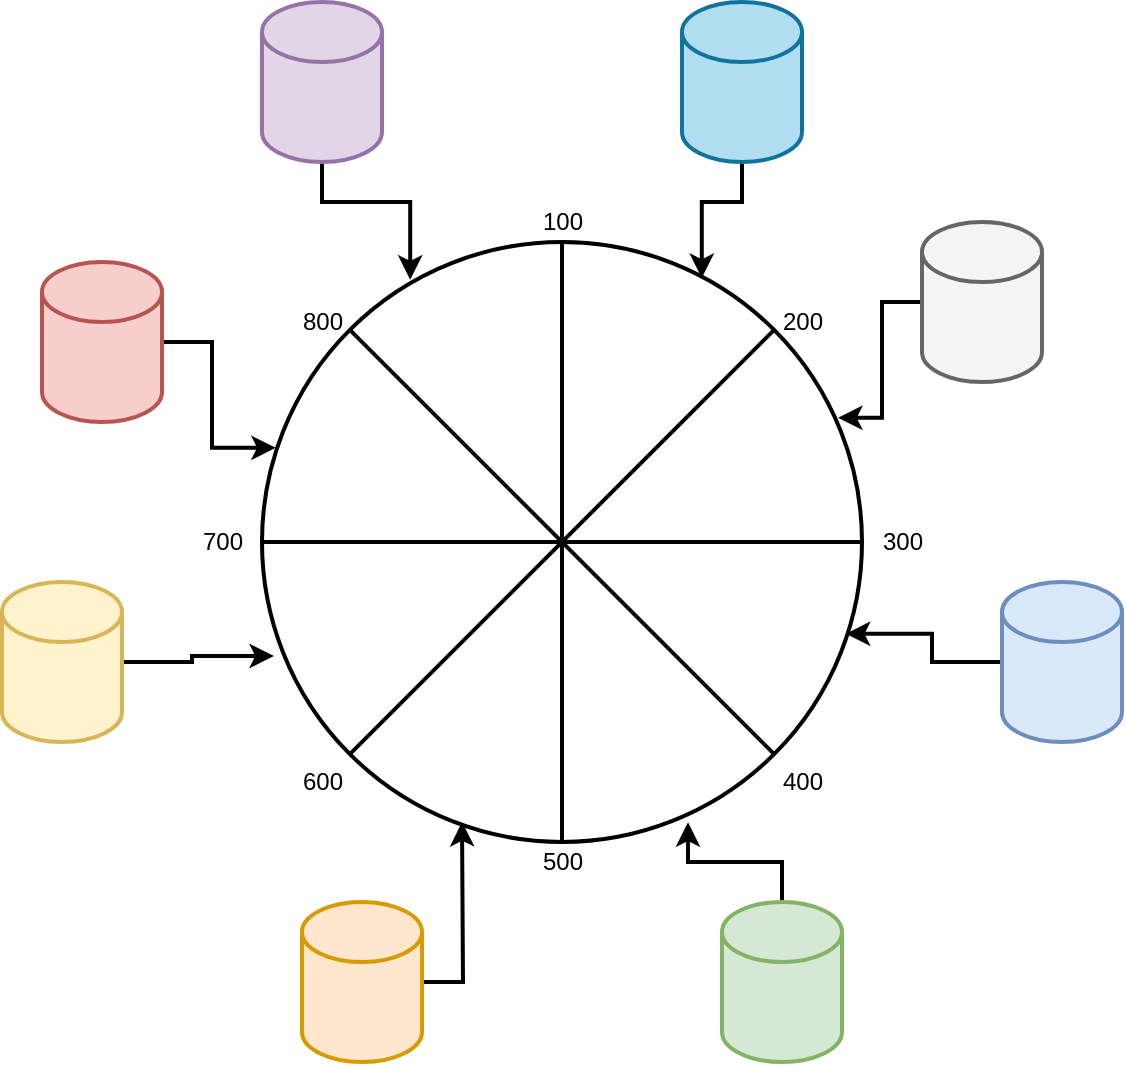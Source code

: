 <mxfile version="15.1.4" type="device"><diagram id="I1_tAQhaAygMECDM288k" name="Page-1"><mxGraphModel dx="2062" dy="1114" grid="1" gridSize="10" guides="1" tooltips="1" connect="1" arrows="1" fold="1" page="1" pageScale="1" pageWidth="850" pageHeight="1100" math="0" shadow="0"><root><mxCell id="0"/><mxCell id="1" parent="0"/><mxCell id="8dqfmMEQt9mVzfFPMXRm-20" style="edgeStyle=orthogonalEdgeStyle;rounded=0;orthogonalLoop=1;jettySize=auto;html=1;entryX=0.247;entryY=0.063;entryDx=0;entryDy=0;entryPerimeter=0;strokeWidth=2;" edge="1" parent="1" source="8dqfmMEQt9mVzfFPMXRm-1" target="8dqfmMEQt9mVzfFPMXRm-2"><mxGeometry relative="1" as="geometry"/></mxCell><mxCell id="8dqfmMEQt9mVzfFPMXRm-1" value="" style="shape=cylinder3;whiteSpace=wrap;html=1;boundedLbl=1;backgroundOutline=1;size=15;fillColor=#e1d5e7;strokeColor=#9673a6;strokeWidth=2;" vertex="1" parent="1"><mxGeometry x="240" y="180" width="60" height="80" as="geometry"/></mxCell><mxCell id="8dqfmMEQt9mVzfFPMXRm-12" value="100" style="text;html=1;align=center;verticalAlign=middle;resizable=0;points=[];autosize=1;strokeColor=none;fillColor=none;strokeWidth=2;" vertex="1" parent="1"><mxGeometry x="370" y="280" width="40" height="20" as="geometry"/></mxCell><mxCell id="8dqfmMEQt9mVzfFPMXRm-13" value="200" style="text;html=1;align=center;verticalAlign=middle;resizable=0;points=[];autosize=1;strokeColor=none;fillColor=none;strokeWidth=2;" vertex="1" parent="1"><mxGeometry x="490" y="330" width="40" height="20" as="geometry"/></mxCell><mxCell id="8dqfmMEQt9mVzfFPMXRm-14" value="300" style="text;html=1;align=center;verticalAlign=middle;resizable=0;points=[];autosize=1;strokeColor=none;fillColor=none;strokeWidth=2;" vertex="1" parent="1"><mxGeometry x="540" y="440" width="40" height="20" as="geometry"/></mxCell><mxCell id="8dqfmMEQt9mVzfFPMXRm-15" value="400" style="text;html=1;align=center;verticalAlign=middle;resizable=0;points=[];autosize=1;strokeColor=none;fillColor=none;strokeWidth=2;" vertex="1" parent="1"><mxGeometry x="490" y="560" width="40" height="20" as="geometry"/></mxCell><mxCell id="8dqfmMEQt9mVzfFPMXRm-16" value="500" style="text;html=1;align=center;verticalAlign=middle;resizable=0;points=[];autosize=1;strokeColor=none;fillColor=none;strokeWidth=2;" vertex="1" parent="1"><mxGeometry x="370" y="600" width="40" height="20" as="geometry"/></mxCell><mxCell id="8dqfmMEQt9mVzfFPMXRm-17" value="600" style="text;html=1;align=center;verticalAlign=middle;resizable=0;points=[];autosize=1;strokeColor=none;fillColor=none;strokeWidth=2;" vertex="1" parent="1"><mxGeometry x="250" y="560" width="40" height="20" as="geometry"/></mxCell><mxCell id="8dqfmMEQt9mVzfFPMXRm-18" value="700" style="text;html=1;align=center;verticalAlign=middle;resizable=0;points=[];autosize=1;strokeColor=none;fillColor=none;strokeWidth=2;" vertex="1" parent="1"><mxGeometry x="200" y="440" width="40" height="20" as="geometry"/></mxCell><mxCell id="8dqfmMEQt9mVzfFPMXRm-19" value="800" style="text;html=1;align=center;verticalAlign=middle;resizable=0;points=[];autosize=1;strokeColor=none;fillColor=none;strokeWidth=2;" vertex="1" parent="1"><mxGeometry x="250" y="330" width="40" height="20" as="geometry"/></mxCell><mxCell id="8dqfmMEQt9mVzfFPMXRm-21" style="edgeStyle=orthogonalEdgeStyle;rounded=0;orthogonalLoop=1;jettySize=auto;html=1;strokeWidth=2;" edge="1" parent="1" source="8dqfmMEQt9mVzfFPMXRm-22"><mxGeometry relative="1" as="geometry"><mxPoint x="340" y="590" as="targetPoint"/></mxGeometry></mxCell><mxCell id="8dqfmMEQt9mVzfFPMXRm-22" value="" style="shape=cylinder3;whiteSpace=wrap;html=1;boundedLbl=1;backgroundOutline=1;size=15;fillColor=#ffe6cc;strokeColor=#d79b00;strokeWidth=2;" vertex="1" parent="1"><mxGeometry x="260" y="630" width="60" height="80" as="geometry"/></mxCell><mxCell id="8dqfmMEQt9mVzfFPMXRm-23" style="edgeStyle=orthogonalEdgeStyle;rounded=0;orthogonalLoop=1;jettySize=auto;html=1;entryX=0.71;entryY=0.967;entryDx=0;entryDy=0;entryPerimeter=0;strokeWidth=2;" edge="1" parent="1" source="8dqfmMEQt9mVzfFPMXRm-24" target="8dqfmMEQt9mVzfFPMXRm-2"><mxGeometry relative="1" as="geometry"><mxPoint x="334.1" y="338.9" as="targetPoint"/></mxGeometry></mxCell><mxCell id="8dqfmMEQt9mVzfFPMXRm-24" value="" style="shape=cylinder3;whiteSpace=wrap;html=1;boundedLbl=1;backgroundOutline=1;size=15;fillColor=#d5e8d4;strokeColor=#82b366;strokeWidth=2;" vertex="1" parent="1"><mxGeometry x="470" y="630" width="60" height="80" as="geometry"/></mxCell><mxCell id="8dqfmMEQt9mVzfFPMXRm-25" style="edgeStyle=orthogonalEdgeStyle;rounded=0;orthogonalLoop=1;jettySize=auto;html=1;entryX=0.973;entryY=0.653;entryDx=0;entryDy=0;entryPerimeter=0;strokeWidth=2;" edge="1" parent="1" source="8dqfmMEQt9mVzfFPMXRm-26" target="8dqfmMEQt9mVzfFPMXRm-2"><mxGeometry relative="1" as="geometry"><mxPoint x="344.1" y="348.9" as="targetPoint"/></mxGeometry></mxCell><mxCell id="8dqfmMEQt9mVzfFPMXRm-26" value="" style="shape=cylinder3;whiteSpace=wrap;html=1;boundedLbl=1;backgroundOutline=1;size=15;fillColor=#dae8fc;strokeColor=#6c8ebf;strokeWidth=2;" vertex="1" parent="1"><mxGeometry x="610" y="470" width="60" height="80" as="geometry"/></mxCell><mxCell id="8dqfmMEQt9mVzfFPMXRm-27" style="edgeStyle=orthogonalEdgeStyle;rounded=0;orthogonalLoop=1;jettySize=auto;html=1;entryX=0.96;entryY=0.293;entryDx=0;entryDy=0;entryPerimeter=0;strokeWidth=2;" edge="1" parent="1" source="8dqfmMEQt9mVzfFPMXRm-28" target="8dqfmMEQt9mVzfFPMXRm-2"><mxGeometry relative="1" as="geometry"><mxPoint x="354.1" y="358.9" as="targetPoint"/></mxGeometry></mxCell><mxCell id="8dqfmMEQt9mVzfFPMXRm-28" value="" style="shape=cylinder3;whiteSpace=wrap;html=1;boundedLbl=1;backgroundOutline=1;size=15;fillColor=#f5f5f5;strokeColor=#666666;fontColor=#333333;strokeWidth=2;" vertex="1" parent="1"><mxGeometry x="570" y="290" width="60" height="80" as="geometry"/></mxCell><mxCell id="8dqfmMEQt9mVzfFPMXRm-29" style="edgeStyle=orthogonalEdgeStyle;rounded=0;orthogonalLoop=1;jettySize=auto;html=1;entryX=0.733;entryY=0.06;entryDx=0;entryDy=0;entryPerimeter=0;strokeWidth=2;" edge="1" parent="1" source="8dqfmMEQt9mVzfFPMXRm-30" target="8dqfmMEQt9mVzfFPMXRm-2"><mxGeometry relative="1" as="geometry"><mxPoint x="524.1" y="318.9" as="targetPoint"/></mxGeometry></mxCell><mxCell id="8dqfmMEQt9mVzfFPMXRm-30" value="" style="shape=cylinder3;whiteSpace=wrap;html=1;boundedLbl=1;backgroundOutline=1;size=15;fillColor=#b1ddf0;strokeColor=#10739e;strokeWidth=2;" vertex="1" parent="1"><mxGeometry x="450" y="180" width="60" height="80" as="geometry"/></mxCell><mxCell id="8dqfmMEQt9mVzfFPMXRm-31" style="edgeStyle=orthogonalEdgeStyle;rounded=0;orthogonalLoop=1;jettySize=auto;html=1;entryX=0.023;entryY=0.343;entryDx=0;entryDy=0;entryPerimeter=0;strokeWidth=2;" edge="1" parent="1" source="8dqfmMEQt9mVzfFPMXRm-32" target="8dqfmMEQt9mVzfFPMXRm-2"><mxGeometry relative="1" as="geometry"><mxPoint x="204.1" y="448.9" as="targetPoint"/></mxGeometry></mxCell><mxCell id="8dqfmMEQt9mVzfFPMXRm-32" value="" style="shape=cylinder3;whiteSpace=wrap;html=1;boundedLbl=1;backgroundOutline=1;size=15;fillColor=#f8cecc;strokeColor=#b85450;strokeWidth=2;" vertex="1" parent="1"><mxGeometry x="130" y="310" width="60" height="80" as="geometry"/></mxCell><mxCell id="8dqfmMEQt9mVzfFPMXRm-33" style="edgeStyle=orthogonalEdgeStyle;rounded=0;orthogonalLoop=1;jettySize=auto;html=1;entryX=0.02;entryY=0.69;entryDx=0;entryDy=0;entryPerimeter=0;strokeWidth=2;" edge="1" parent="1" source="8dqfmMEQt9mVzfFPMXRm-34" target="8dqfmMEQt9mVzfFPMXRm-2"><mxGeometry relative="1" as="geometry"><mxPoint x="184.1" y="608.9" as="targetPoint"/></mxGeometry></mxCell><mxCell id="8dqfmMEQt9mVzfFPMXRm-34" value="" style="shape=cylinder3;whiteSpace=wrap;html=1;boundedLbl=1;backgroundOutline=1;size=15;fillColor=#fff2cc;strokeColor=#d6b656;strokeWidth=2;" vertex="1" parent="1"><mxGeometry x="110" y="470" width="60" height="80" as="geometry"/></mxCell><mxCell id="8dqfmMEQt9mVzfFPMXRm-35" value="" style="group;strokeWidth=2;" vertex="1" connectable="0" parent="1"><mxGeometry x="240" y="300" width="300" height="300" as="geometry"/></mxCell><mxCell id="8dqfmMEQt9mVzfFPMXRm-2" value="" style="ellipse;whiteSpace=wrap;html=1;aspect=fixed;strokeWidth=2;" vertex="1" parent="8dqfmMEQt9mVzfFPMXRm-35"><mxGeometry width="300" height="300" as="geometry"/></mxCell><mxCell id="8dqfmMEQt9mVzfFPMXRm-3" value="" style="endArrow=none;html=1;entryX=1;entryY=0.5;entryDx=0;entryDy=0;strokeWidth=2;" edge="1" parent="8dqfmMEQt9mVzfFPMXRm-35" target="8dqfmMEQt9mVzfFPMXRm-2"><mxGeometry width="50" height="50" relative="1" as="geometry"><mxPoint y="150" as="sourcePoint"/><mxPoint x="50" y="100" as="targetPoint"/></mxGeometry></mxCell><mxCell id="8dqfmMEQt9mVzfFPMXRm-5" value="" style="endArrow=none;html=1;entryX=0.5;entryY=0;entryDx=0;entryDy=0;strokeWidth=2;" edge="1" parent="8dqfmMEQt9mVzfFPMXRm-35" target="8dqfmMEQt9mVzfFPMXRm-2"><mxGeometry width="50" height="50" relative="1" as="geometry"><mxPoint x="150" y="300" as="sourcePoint"/><mxPoint x="310" y="160" as="targetPoint"/></mxGeometry></mxCell><mxCell id="8dqfmMEQt9mVzfFPMXRm-6" value="" style="endArrow=none;html=1;entryX=1;entryY=0;entryDx=0;entryDy=0;exitX=0;exitY=1;exitDx=0;exitDy=0;strokeWidth=2;" edge="1" parent="8dqfmMEQt9mVzfFPMXRm-35" source="8dqfmMEQt9mVzfFPMXRm-2" target="8dqfmMEQt9mVzfFPMXRm-2"><mxGeometry width="50" height="50" relative="1" as="geometry"><mxPoint x="20" y="170" as="sourcePoint"/><mxPoint x="320" y="170" as="targetPoint"/></mxGeometry></mxCell><mxCell id="8dqfmMEQt9mVzfFPMXRm-7" value="" style="endArrow=none;html=1;entryX=1;entryY=1;entryDx=0;entryDy=0;exitX=0;exitY=0;exitDx=0;exitDy=0;strokeWidth=2;" edge="1" parent="8dqfmMEQt9mVzfFPMXRm-35" source="8dqfmMEQt9mVzfFPMXRm-2" target="8dqfmMEQt9mVzfFPMXRm-2"><mxGeometry width="50" height="50" relative="1" as="geometry"><mxPoint x="30" y="180" as="sourcePoint"/><mxPoint x="330" y="180" as="targetPoint"/></mxGeometry></mxCell></root></mxGraphModel></diagram></mxfile>